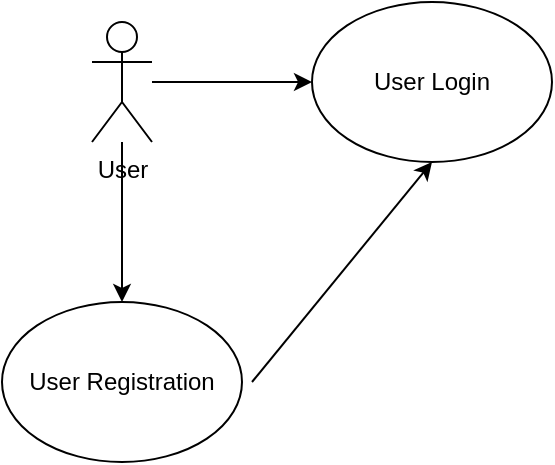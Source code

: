 <mxfile version="22.1.4" type="github">
  <diagram name="Page-1" id="ZeniHqI1XKFf16gRrM0b">
    <mxGraphModel dx="356" dy="422" grid="1" gridSize="10" guides="1" tooltips="1" connect="1" arrows="1" fold="1" page="1" pageScale="1" pageWidth="850" pageHeight="1100" math="0" shadow="0">
      <root>
        <mxCell id="0" />
        <mxCell id="1" parent="0" />
        <mxCell id="0afxtpB6HyICPI6MhCGT-7" value="" style="edgeStyle=orthogonalEdgeStyle;rounded=0;orthogonalLoop=1;jettySize=auto;html=1;" edge="1" parent="1" source="0afxtpB6HyICPI6MhCGT-1" target="0afxtpB6HyICPI6MhCGT-6">
          <mxGeometry relative="1" as="geometry" />
        </mxCell>
        <mxCell id="0afxtpB6HyICPI6MhCGT-9" value="" style="edgeStyle=orthogonalEdgeStyle;rounded=0;orthogonalLoop=1;jettySize=auto;html=1;" edge="1" parent="1" source="0afxtpB6HyICPI6MhCGT-1" target="0afxtpB6HyICPI6MhCGT-8">
          <mxGeometry relative="1" as="geometry" />
        </mxCell>
        <mxCell id="0afxtpB6HyICPI6MhCGT-1" value="User" style="shape=umlActor;verticalLabelPosition=bottom;verticalAlign=top;html=1;outlineConnect=0;" vertex="1" parent="1">
          <mxGeometry x="80" y="460" width="30" height="60" as="geometry" />
        </mxCell>
        <mxCell id="0afxtpB6HyICPI6MhCGT-6" value="User Login" style="ellipse;whiteSpace=wrap;html=1;" vertex="1" parent="1">
          <mxGeometry x="190" y="450" width="120" height="80" as="geometry" />
        </mxCell>
        <mxCell id="0afxtpB6HyICPI6MhCGT-8" value="User Registration" style="ellipse;whiteSpace=wrap;html=1;" vertex="1" parent="1">
          <mxGeometry x="35" y="600" width="120" height="80" as="geometry" />
        </mxCell>
        <mxCell id="0afxtpB6HyICPI6MhCGT-10" value="" style="endArrow=classic;html=1;rounded=0;entryX=0.5;entryY=1;entryDx=0;entryDy=0;" edge="1" parent="1" target="0afxtpB6HyICPI6MhCGT-6">
          <mxGeometry width="50" height="50" relative="1" as="geometry">
            <mxPoint x="160" y="640" as="sourcePoint" />
            <mxPoint x="210" y="590" as="targetPoint" />
          </mxGeometry>
        </mxCell>
      </root>
    </mxGraphModel>
  </diagram>
</mxfile>
